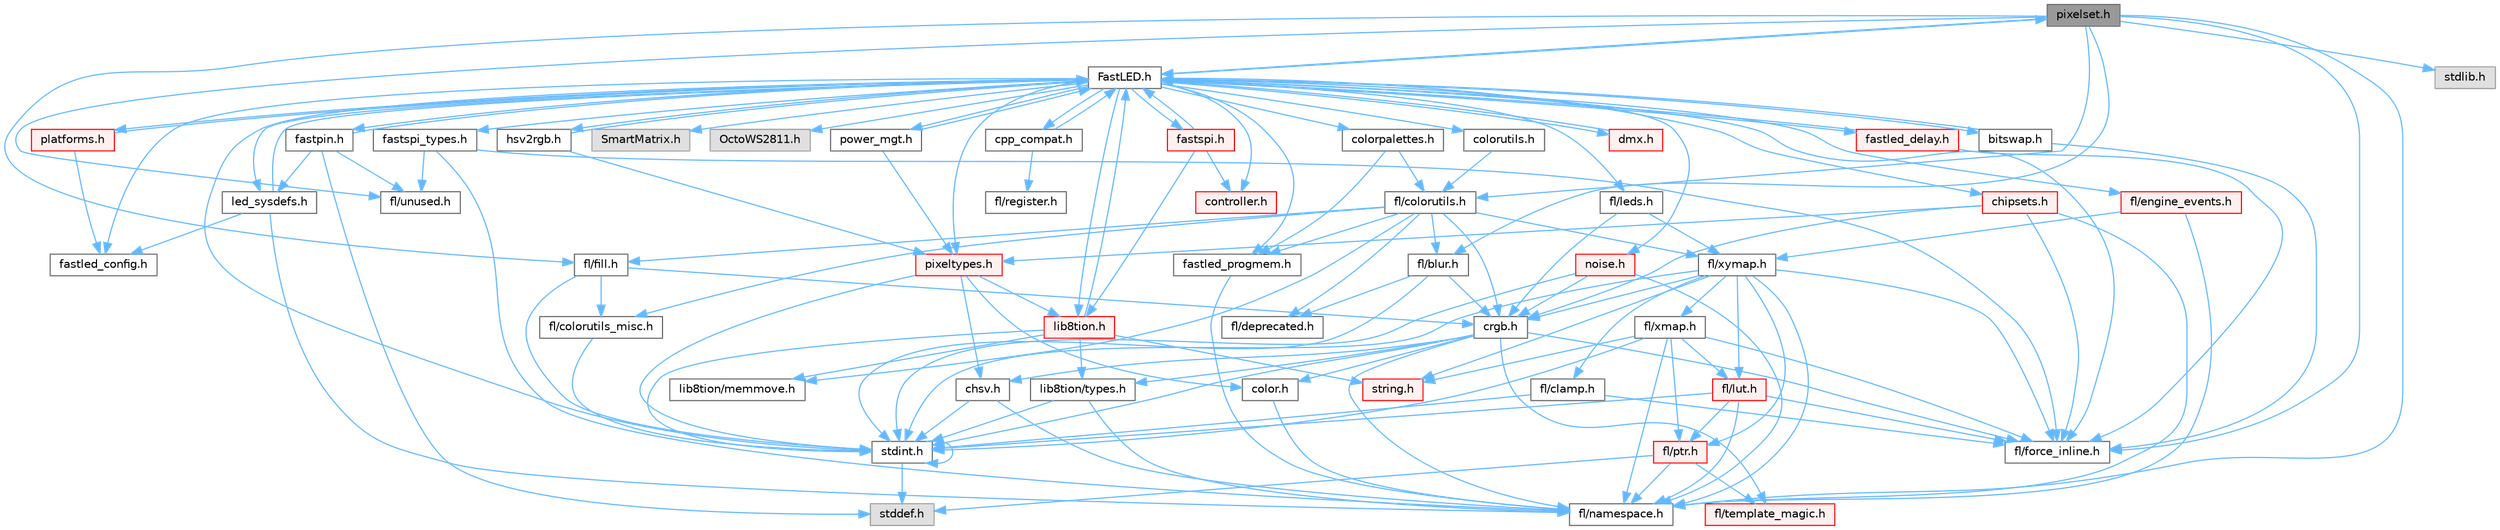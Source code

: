 digraph "pixelset.h"
{
 // INTERACTIVE_SVG=YES
 // LATEX_PDF_SIZE
  bgcolor="transparent";
  edge [fontname=Helvetica,fontsize=10,labelfontname=Helvetica,labelfontsize=10];
  node [fontname=Helvetica,fontsize=10,shape=box,height=0.2,width=0.4];
  Node1 [id="Node000001",label="pixelset.h",height=0.2,width=0.4,color="gray40", fillcolor="grey60", style="filled", fontcolor="black",tooltip="Declares classes for managing logical groups of LEDs."];
  Node1 -> Node2 [id="edge1_Node000001_Node000002",color="steelblue1",style="solid",tooltip=" "];
  Node2 [id="Node000002",label="fl/force_inline.h",height=0.2,width=0.4,color="grey40", fillcolor="white", style="filled",URL="$d4/d64/force__inline_8h.html",tooltip=" "];
  Node1 -> Node3 [id="edge2_Node000001_Node000003",color="steelblue1",style="solid",tooltip=" "];
  Node3 [id="Node000003",label="fl/namespace.h",height=0.2,width=0.4,color="grey40", fillcolor="white", style="filled",URL="$df/d2a/namespace_8h.html",tooltip="Implements the FastLED namespace macros."];
  Node1 -> Node4 [id="edge3_Node000001_Node000004",color="steelblue1",style="solid",tooltip=" "];
  Node4 [id="Node000004",label="fl/unused.h",height=0.2,width=0.4,color="grey40", fillcolor="white", style="filled",URL="$d8/d4b/unused_8h.html",tooltip=" "];
  Node1 -> Node5 [id="edge4_Node000001_Node000005",color="steelblue1",style="solid",tooltip=" "];
  Node5 [id="Node000005",label="fl/colorutils.h",height=0.2,width=0.4,color="grey40", fillcolor="white", style="filled",URL="$d7/df9/fl_2colorutils_8h.html",tooltip="Utility functions for color fill, palettes, blending, and more."];
  Node5 -> Node6 [id="edge5_Node000005_Node000006",color="steelblue1",style="solid",tooltip=" "];
  Node6 [id="Node000006",label="crgb.h",height=0.2,width=0.4,color="grey40", fillcolor="white", style="filled",URL="$db/dd1/crgb_8h.html",tooltip="Defines the red, green, and blue (RGB) pixel struct."];
  Node6 -> Node7 [id="edge6_Node000006_Node000007",color="steelblue1",style="solid",tooltip=" "];
  Node7 [id="Node000007",label="stdint.h",height=0.2,width=0.4,color="grey40", fillcolor="white", style="filled",URL="$df/dd8/stdint_8h.html",tooltip=" "];
  Node7 -> Node8 [id="edge7_Node000007_Node000008",color="steelblue1",style="solid",tooltip=" "];
  Node8 [id="Node000008",label="stddef.h",height=0.2,width=0.4,color="grey60", fillcolor="#E0E0E0", style="filled",tooltip=" "];
  Node7 -> Node7 [id="edge8_Node000007_Node000007",color="steelblue1",style="solid",tooltip=" "];
  Node6 -> Node9 [id="edge9_Node000006_Node000009",color="steelblue1",style="solid",tooltip=" "];
  Node9 [id="Node000009",label="chsv.h",height=0.2,width=0.4,color="grey40", fillcolor="white", style="filled",URL="$d8/dd0/chsv_8h.html",tooltip="Defines the hue, saturation, and value (HSV) pixel struct."];
  Node9 -> Node7 [id="edge10_Node000009_Node000007",color="steelblue1",style="solid",tooltip=" "];
  Node9 -> Node3 [id="edge11_Node000009_Node000003",color="steelblue1",style="solid",tooltip=" "];
  Node6 -> Node3 [id="edge12_Node000006_Node000003",color="steelblue1",style="solid",tooltip=" "];
  Node6 -> Node10 [id="edge13_Node000006_Node000010",color="steelblue1",style="solid",tooltip=" "];
  Node10 [id="Node000010",label="color.h",height=0.2,width=0.4,color="grey40", fillcolor="white", style="filled",URL="$d2/d6b/src_2color_8h.html",tooltip="Contains definitions for color correction and temperature."];
  Node10 -> Node3 [id="edge14_Node000010_Node000003",color="steelblue1",style="solid",tooltip=" "];
  Node6 -> Node11 [id="edge15_Node000006_Node000011",color="steelblue1",style="solid",tooltip=" "];
  Node11 [id="Node000011",label="lib8tion/types.h",height=0.2,width=0.4,color="grey40", fillcolor="white", style="filled",URL="$d9/ddf/lib8tion_2types_8h.html",tooltip="Defines fractional types used for lib8tion functions."];
  Node11 -> Node7 [id="edge16_Node000011_Node000007",color="steelblue1",style="solid",tooltip=" "];
  Node11 -> Node3 [id="edge17_Node000011_Node000003",color="steelblue1",style="solid",tooltip=" "];
  Node6 -> Node2 [id="edge18_Node000006_Node000002",color="steelblue1",style="solid",tooltip=" "];
  Node6 -> Node12 [id="edge19_Node000006_Node000012",color="steelblue1",style="solid",tooltip=" "];
  Node12 [id="Node000012",label="fl/template_magic.h",height=0.2,width=0.4,color="red", fillcolor="#FFF0F0", style="filled",URL="$d8/d0c/template__magic_8h.html",tooltip=" "];
  Node5 -> Node14 [id="edge20_Node000005_Node000014",color="steelblue1",style="solid",tooltip=" "];
  Node14 [id="Node000014",label="fastled_progmem.h",height=0.2,width=0.4,color="grey40", fillcolor="white", style="filled",URL="$df/dab/fastled__progmem_8h.html",tooltip="Wrapper definitions to allow seamless use of PROGMEM in environments that have it."];
  Node14 -> Node3 [id="edge21_Node000014_Node000003",color="steelblue1",style="solid",tooltip=" "];
  Node5 -> Node15 [id="edge22_Node000005_Node000015",color="steelblue1",style="solid",tooltip=" "];
  Node15 [id="Node000015",label="fl/blur.h",height=0.2,width=0.4,color="grey40", fillcolor="white", style="filled",URL="$d4/df5/blur_8h.html",tooltip=" "];
  Node15 -> Node7 [id="edge23_Node000015_Node000007",color="steelblue1",style="solid",tooltip=" "];
  Node15 -> Node6 [id="edge24_Node000015_Node000006",color="steelblue1",style="solid",tooltip=" "];
  Node15 -> Node16 [id="edge25_Node000015_Node000016",color="steelblue1",style="solid",tooltip=" "];
  Node16 [id="Node000016",label="fl/deprecated.h",height=0.2,width=0.4,color="grey40", fillcolor="white", style="filled",URL="$d4/dce/deprecated_8h.html",tooltip=" "];
  Node5 -> Node17 [id="edge26_Node000005_Node000017",color="steelblue1",style="solid",tooltip=" "];
  Node17 [id="Node000017",label="fl/colorutils_misc.h",height=0.2,width=0.4,color="grey40", fillcolor="white", style="filled",URL="$dd/db2/colorutils__misc_8h.html",tooltip=" "];
  Node17 -> Node7 [id="edge27_Node000017_Node000007",color="steelblue1",style="solid",tooltip=" "];
  Node5 -> Node16 [id="edge28_Node000005_Node000016",color="steelblue1",style="solid",tooltip=" "];
  Node5 -> Node18 [id="edge29_Node000005_Node000018",color="steelblue1",style="solid",tooltip=" "];
  Node18 [id="Node000018",label="fl/fill.h",height=0.2,width=0.4,color="grey40", fillcolor="white", style="filled",URL="$d2/d78/fill_8h.html",tooltip=" "];
  Node18 -> Node6 [id="edge30_Node000018_Node000006",color="steelblue1",style="solid",tooltip=" "];
  Node18 -> Node17 [id="edge31_Node000018_Node000017",color="steelblue1",style="solid",tooltip=" "];
  Node18 -> Node7 [id="edge32_Node000018_Node000007",color="steelblue1",style="solid",tooltip=" "];
  Node5 -> Node19 [id="edge33_Node000005_Node000019",color="steelblue1",style="solid",tooltip=" "];
  Node19 [id="Node000019",label="fl/xymap.h",height=0.2,width=0.4,color="grey40", fillcolor="white", style="filled",URL="$da/d61/xymap_8h.html",tooltip=" "];
  Node19 -> Node7 [id="edge34_Node000019_Node000007",color="steelblue1",style="solid",tooltip=" "];
  Node19 -> Node20 [id="edge35_Node000019_Node000020",color="steelblue1",style="solid",tooltip=" "];
  Node20 [id="Node000020",label="string.h",height=0.2,width=0.4,color="red", fillcolor="#FFF0F0", style="filled",URL="$da/d66/string_8h.html",tooltip=" "];
  Node19 -> Node6 [id="edge36_Node000019_Node000006",color="steelblue1",style="solid",tooltip=" "];
  Node19 -> Node24 [id="edge37_Node000019_Node000024",color="steelblue1",style="solid",tooltip=" "];
  Node24 [id="Node000024",label="fl/clamp.h",height=0.2,width=0.4,color="grey40", fillcolor="white", style="filled",URL="$d6/dd3/clamp_8h.html",tooltip=" "];
  Node24 -> Node7 [id="edge38_Node000024_Node000007",color="steelblue1",style="solid",tooltip=" "];
  Node24 -> Node2 [id="edge39_Node000024_Node000002",color="steelblue1",style="solid",tooltip=" "];
  Node19 -> Node2 [id="edge40_Node000019_Node000002",color="steelblue1",style="solid",tooltip=" "];
  Node19 -> Node33 [id="edge41_Node000019_Node000033",color="steelblue1",style="solid",tooltip=" "];
  Node33 [id="Node000033",label="fl/lut.h",height=0.2,width=0.4,color="red", fillcolor="#FFF0F0", style="filled",URL="$db/d54/lut_8h.html",tooltip=" "];
  Node33 -> Node2 [id="edge42_Node000033_Node000002",color="steelblue1",style="solid",tooltip=" "];
  Node33 -> Node27 [id="edge43_Node000033_Node000027",color="steelblue1",style="solid",tooltip=" "];
  Node27 [id="Node000027",label="fl/ptr.h",height=0.2,width=0.4,color="red", fillcolor="#FFF0F0", style="filled",URL="$dd/d98/ptr_8h.html",tooltip=" "];
  Node27 -> Node8 [id="edge44_Node000027_Node000008",color="steelblue1",style="solid",tooltip=" "];
  Node27 -> Node3 [id="edge45_Node000027_Node000003",color="steelblue1",style="solid",tooltip=" "];
  Node27 -> Node12 [id="edge46_Node000027_Node000012",color="steelblue1",style="solid",tooltip=" "];
  Node33 -> Node7 [id="edge47_Node000033_Node000007",color="steelblue1",style="solid",tooltip=" "];
  Node33 -> Node3 [id="edge48_Node000033_Node000003",color="steelblue1",style="solid",tooltip=" "];
  Node19 -> Node3 [id="edge49_Node000019_Node000003",color="steelblue1",style="solid",tooltip=" "];
  Node19 -> Node27 [id="edge50_Node000019_Node000027",color="steelblue1",style="solid",tooltip=" "];
  Node19 -> Node35 [id="edge51_Node000019_Node000035",color="steelblue1",style="solid",tooltip=" "];
  Node35 [id="Node000035",label="fl/xmap.h",height=0.2,width=0.4,color="grey40", fillcolor="white", style="filled",URL="$dd/dcc/xmap_8h.html",tooltip=" "];
  Node35 -> Node7 [id="edge52_Node000035_Node000007",color="steelblue1",style="solid",tooltip=" "];
  Node35 -> Node20 [id="edge53_Node000035_Node000020",color="steelblue1",style="solid",tooltip=" "];
  Node35 -> Node2 [id="edge54_Node000035_Node000002",color="steelblue1",style="solid",tooltip=" "];
  Node35 -> Node33 [id="edge55_Node000035_Node000033",color="steelblue1",style="solid",tooltip=" "];
  Node35 -> Node27 [id="edge56_Node000035_Node000027",color="steelblue1",style="solid",tooltip=" "];
  Node35 -> Node3 [id="edge57_Node000035_Node000003",color="steelblue1",style="solid",tooltip=" "];
  Node5 -> Node36 [id="edge58_Node000005_Node000036",color="steelblue1",style="solid",tooltip=" "];
  Node36 [id="Node000036",label="lib8tion/memmove.h",height=0.2,width=0.4,color="grey40", fillcolor="white", style="filled",URL="$d9/d72/memmove_8h.html",tooltip=" "];
  Node1 -> Node18 [id="edge59_Node000001_Node000018",color="steelblue1",style="solid",tooltip=" "];
  Node1 -> Node15 [id="edge60_Node000001_Node000015",color="steelblue1",style="solid",tooltip=" "];
  Node1 -> Node37 [id="edge61_Node000001_Node000037",color="steelblue1",style="solid",tooltip=" "];
  Node37 [id="Node000037",label="FastLED.h",height=0.2,width=0.4,color="grey40", fillcolor="white", style="filled",URL="$db/d97/_fast_l_e_d_8h.html",tooltip="central include file for FastLED, defines the CFastLED class/object"];
  Node37 -> Node7 [id="edge62_Node000037_Node000007",color="steelblue1",style="solid",tooltip=" "];
  Node37 -> Node38 [id="edge63_Node000037_Node000038",color="steelblue1",style="solid",tooltip=" "];
  Node38 [id="Node000038",label="SmartMatrix.h",height=0.2,width=0.4,color="grey60", fillcolor="#E0E0E0", style="filled",tooltip=" "];
  Node37 -> Node39 [id="edge64_Node000037_Node000039",color="steelblue1",style="solid",tooltip=" "];
  Node39 [id="Node000039",label="OctoWS2811.h",height=0.2,width=0.4,color="grey60", fillcolor="#E0E0E0", style="filled",tooltip=" "];
  Node37 -> Node2 [id="edge65_Node000037_Node000002",color="steelblue1",style="solid",tooltip=" "];
  Node37 -> Node40 [id="edge66_Node000037_Node000040",color="steelblue1",style="solid",tooltip=" "];
  Node40 [id="Node000040",label="cpp_compat.h",height=0.2,width=0.4,color="grey40", fillcolor="white", style="filled",URL="$d9/d13/cpp__compat_8h.html",tooltip="Compatibility functions based on C++ version."];
  Node40 -> Node37 [id="edge67_Node000040_Node000037",color="steelblue1",style="solid",tooltip=" "];
  Node40 -> Node41 [id="edge68_Node000040_Node000041",color="steelblue1",style="solid",tooltip=" "];
  Node41 [id="Node000041",label="fl/register.h",height=0.2,width=0.4,color="grey40", fillcolor="white", style="filled",URL="$df/d80/register_8h.html",tooltip=" "];
  Node37 -> Node42 [id="edge69_Node000037_Node000042",color="steelblue1",style="solid",tooltip=" "];
  Node42 [id="Node000042",label="fastled_config.h",height=0.2,width=0.4,color="grey40", fillcolor="white", style="filled",URL="$d5/d11/fastled__config_8h.html",tooltip="Contains definitions that can be used to configure FastLED at compile time."];
  Node37 -> Node43 [id="edge70_Node000037_Node000043",color="steelblue1",style="solid",tooltip=" "];
  Node43 [id="Node000043",label="led_sysdefs.h",height=0.2,width=0.4,color="grey40", fillcolor="white", style="filled",URL="$d9/d3e/led__sysdefs_8h.html",tooltip="Determines which platform system definitions to include."];
  Node43 -> Node37 [id="edge71_Node000043_Node000037",color="steelblue1",style="solid",tooltip=" "];
  Node43 -> Node42 [id="edge72_Node000043_Node000042",color="steelblue1",style="solid",tooltip=" "];
  Node43 -> Node3 [id="edge73_Node000043_Node000003",color="steelblue1",style="solid",tooltip=" "];
  Node37 -> Node44 [id="edge74_Node000037_Node000044",color="steelblue1",style="solid",tooltip=" "];
  Node44 [id="Node000044",label="fastled_delay.h",height=0.2,width=0.4,color="red", fillcolor="#FFF0F0", style="filled",URL="$d0/da8/fastled__delay_8h.html",tooltip="Utility functions and classes for managing delay cycles."];
  Node44 -> Node37 [id="edge75_Node000044_Node000037",color="steelblue1",style="solid",tooltip=" "];
  Node44 -> Node2 [id="edge76_Node000044_Node000002",color="steelblue1",style="solid",tooltip=" "];
  Node37 -> Node46 [id="edge77_Node000037_Node000046",color="steelblue1",style="solid",tooltip=" "];
  Node46 [id="Node000046",label="bitswap.h",height=0.2,width=0.4,color="grey40", fillcolor="white", style="filled",URL="$de/ded/bitswap_8h.html",tooltip="Functions for doing a rotation of bits/bytes used by parallel output."];
  Node46 -> Node37 [id="edge78_Node000046_Node000037",color="steelblue1",style="solid",tooltip=" "];
  Node46 -> Node2 [id="edge79_Node000046_Node000002",color="steelblue1",style="solid",tooltip=" "];
  Node37 -> Node47 [id="edge80_Node000037_Node000047",color="steelblue1",style="solid",tooltip=" "];
  Node47 [id="Node000047",label="controller.h",height=0.2,width=0.4,color="red", fillcolor="#FFF0F0", style="filled",URL="$d2/dd9/controller_8h.html",tooltip="deprecated: base definitions used by led controllers for writing out led data"];
  Node37 -> Node74 [id="edge81_Node000037_Node000074",color="steelblue1",style="solid",tooltip=" "];
  Node74 [id="Node000074",label="fastpin.h",height=0.2,width=0.4,color="grey40", fillcolor="white", style="filled",URL="$db/d65/fastpin_8h.html",tooltip="Class base definitions for defining fast pin access."];
  Node74 -> Node37 [id="edge82_Node000074_Node000037",color="steelblue1",style="solid",tooltip=" "];
  Node74 -> Node43 [id="edge83_Node000074_Node000043",color="steelblue1",style="solid",tooltip=" "];
  Node74 -> Node8 [id="edge84_Node000074_Node000008",color="steelblue1",style="solid",tooltip=" "];
  Node74 -> Node4 [id="edge85_Node000074_Node000004",color="steelblue1",style="solid",tooltip=" "];
  Node37 -> Node75 [id="edge86_Node000037_Node000075",color="steelblue1",style="solid",tooltip=" "];
  Node75 [id="Node000075",label="fastspi_types.h",height=0.2,width=0.4,color="grey40", fillcolor="white", style="filled",URL="$d2/ddb/fastspi__types_8h.html",tooltip="Data types and constants used by SPI interfaces."];
  Node75 -> Node2 [id="edge87_Node000075_Node000002",color="steelblue1",style="solid",tooltip=" "];
  Node75 -> Node3 [id="edge88_Node000075_Node000003",color="steelblue1",style="solid",tooltip=" "];
  Node75 -> Node4 [id="edge89_Node000075_Node000004",color="steelblue1",style="solid",tooltip=" "];
  Node37 -> Node76 [id="edge90_Node000037_Node000076",color="steelblue1",style="solid",tooltip=" "];
  Node76 [id="Node000076",label="dmx.h",height=0.2,width=0.4,color="red", fillcolor="#FFF0F0", style="filled",URL="$d3/de1/dmx_8h.html",tooltip="Defines the DMX512-based LED controllers."];
  Node76 -> Node37 [id="edge91_Node000076_Node000037",color="steelblue1",style="solid",tooltip=" "];
  Node37 -> Node79 [id="edge92_Node000037_Node000079",color="steelblue1",style="solid",tooltip=" "];
  Node79 [id="Node000079",label="platforms.h",height=0.2,width=0.4,color="red", fillcolor="#FFF0F0", style="filled",URL="$da/dc9/platforms_8h.html",tooltip="Determines which platforms headers to include."];
  Node79 -> Node37 [id="edge93_Node000079_Node000037",color="steelblue1",style="solid",tooltip=" "];
  Node79 -> Node42 [id="edge94_Node000079_Node000042",color="steelblue1",style="solid",tooltip=" "];
  Node37 -> Node14 [id="edge95_Node000037_Node000014",color="steelblue1",style="solid",tooltip=" "];
  Node37 -> Node50 [id="edge96_Node000037_Node000050",color="steelblue1",style="solid",tooltip=" "];
  Node50 [id="Node000050",label="lib8tion.h",height=0.2,width=0.4,color="red", fillcolor="#FFF0F0", style="filled",URL="$df/da5/lib8tion_8h.html",tooltip="Fast, efficient 8-bit math functions specifically designed for high-performance LED programming."];
  Node50 -> Node37 [id="edge97_Node000050_Node000037",color="steelblue1",style="solid",tooltip=" "];
  Node50 -> Node11 [id="edge98_Node000050_Node000011",color="steelblue1",style="solid",tooltip=" "];
  Node50 -> Node7 [id="edge99_Node000050_Node000007",color="steelblue1",style="solid",tooltip=" "];
  Node50 -> Node36 [id="edge100_Node000050_Node000036",color="steelblue1",style="solid",tooltip=" "];
  Node50 -> Node20 [id="edge101_Node000050_Node000020",color="steelblue1",style="solid",tooltip=" "];
  Node37 -> Node49 [id="edge102_Node000037_Node000049",color="steelblue1",style="solid",tooltip=" "];
  Node49 [id="Node000049",label="pixeltypes.h",height=0.2,width=0.4,color="red", fillcolor="#FFF0F0", style="filled",URL="$d2/dba/pixeltypes_8h.html",tooltip="Includes defintions for RGB and HSV pixels."];
  Node49 -> Node7 [id="edge103_Node000049_Node000007",color="steelblue1",style="solid",tooltip=" "];
  Node49 -> Node50 [id="edge104_Node000049_Node000050",color="steelblue1",style="solid",tooltip=" "];
  Node49 -> Node10 [id="edge105_Node000049_Node000010",color="steelblue1",style="solid",tooltip=" "];
  Node49 -> Node9 [id="edge106_Node000049_Node000009",color="steelblue1",style="solid",tooltip=" "];
  Node37 -> Node81 [id="edge107_Node000037_Node000081",color="steelblue1",style="solid",tooltip=" "];
  Node81 [id="Node000081",label="hsv2rgb.h",height=0.2,width=0.4,color="grey40", fillcolor="white", style="filled",URL="$de/d9a/hsv2rgb_8h.html",tooltip="Functions to convert from the HSV colorspace to the RGB colorspace."];
  Node81 -> Node37 [id="edge108_Node000081_Node000037",color="steelblue1",style="solid",tooltip=" "];
  Node81 -> Node49 [id="edge109_Node000081_Node000049",color="steelblue1",style="solid",tooltip=" "];
  Node37 -> Node82 [id="edge110_Node000037_Node000082",color="steelblue1",style="solid",tooltip=" "];
  Node82 [id="Node000082",label="colorutils.h",height=0.2,width=0.4,color="grey40", fillcolor="white", style="filled",URL="$d1/dfb/colorutils_8h.html",tooltip=" "];
  Node82 -> Node5 [id="edge111_Node000082_Node000005",color="steelblue1",style="solid",tooltip=" "];
  Node37 -> Node1 [id="edge112_Node000037_Node000001",color="steelblue1",style="solid",tooltip=" "];
  Node37 -> Node83 [id="edge113_Node000037_Node000083",color="steelblue1",style="solid",tooltip=" "];
  Node83 [id="Node000083",label="colorpalettes.h",height=0.2,width=0.4,color="grey40", fillcolor="white", style="filled",URL="$dc/dcc/colorpalettes_8h.html",tooltip="Declarations for the predefined color palettes supplied by FastLED."];
  Node83 -> Node5 [id="edge114_Node000083_Node000005",color="steelblue1",style="solid",tooltip=" "];
  Node83 -> Node14 [id="edge115_Node000083_Node000014",color="steelblue1",style="solid",tooltip=" "];
  Node37 -> Node84 [id="edge116_Node000037_Node000084",color="steelblue1",style="solid",tooltip=" "];
  Node84 [id="Node000084",label="noise.h",height=0.2,width=0.4,color="red", fillcolor="#FFF0F0", style="filled",URL="$d1/d31/noise_8h.html",tooltip="Functions to generate and fill arrays with noise."];
  Node84 -> Node7 [id="edge117_Node000084_Node000007",color="steelblue1",style="solid",tooltip=" "];
  Node84 -> Node6 [id="edge118_Node000084_Node000006",color="steelblue1",style="solid",tooltip=" "];
  Node84 -> Node3 [id="edge119_Node000084_Node000003",color="steelblue1",style="solid",tooltip=" "];
  Node37 -> Node85 [id="edge120_Node000037_Node000085",color="steelblue1",style="solid",tooltip=" "];
  Node85 [id="Node000085",label="power_mgt.h",height=0.2,width=0.4,color="grey40", fillcolor="white", style="filled",URL="$dc/d5b/power__mgt_8h.html",tooltip="Functions to limit the power used by FastLED."];
  Node85 -> Node37 [id="edge121_Node000085_Node000037",color="steelblue1",style="solid",tooltip=" "];
  Node85 -> Node49 [id="edge122_Node000085_Node000049",color="steelblue1",style="solid",tooltip=" "];
  Node37 -> Node86 [id="edge123_Node000037_Node000086",color="steelblue1",style="solid",tooltip=" "];
  Node86 [id="Node000086",label="fastspi.h",height=0.2,width=0.4,color="red", fillcolor="#FFF0F0", style="filled",URL="$d6/ddc/fastspi_8h.html",tooltip="Serial peripheral interface (SPI) definitions per platform."];
  Node86 -> Node37 [id="edge124_Node000086_Node000037",color="steelblue1",style="solid",tooltip=" "];
  Node86 -> Node47 [id="edge125_Node000086_Node000047",color="steelblue1",style="solid",tooltip=" "];
  Node86 -> Node50 [id="edge126_Node000086_Node000050",color="steelblue1",style="solid",tooltip=" "];
  Node37 -> Node88 [id="edge127_Node000037_Node000088",color="steelblue1",style="solid",tooltip=" "];
  Node88 [id="Node000088",label="chipsets.h",height=0.2,width=0.4,color="red", fillcolor="#FFF0F0", style="filled",URL="$db/d66/chipsets_8h.html",tooltip="Contains the bulk of the definitions for the various LED chipsets supported."];
  Node88 -> Node49 [id="edge128_Node000088_Node000049",color="steelblue1",style="solid",tooltip=" "];
  Node88 -> Node2 [id="edge129_Node000088_Node000002",color="steelblue1",style="solid",tooltip=" "];
  Node88 -> Node6 [id="edge130_Node000088_Node000006",color="steelblue1",style="solid",tooltip=" "];
  Node88 -> Node3 [id="edge131_Node000088_Node000003",color="steelblue1",style="solid",tooltip=" "];
  Node37 -> Node66 [id="edge132_Node000037_Node000066",color="steelblue1",style="solid",tooltip=" "];
  Node66 [id="Node000066",label="fl/engine_events.h",height=0.2,width=0.4,color="red", fillcolor="#FFF0F0", style="filled",URL="$db/dc0/engine__events_8h.html",tooltip=" "];
  Node66 -> Node3 [id="edge133_Node000066_Node000003",color="steelblue1",style="solid",tooltip=" "];
  Node66 -> Node19 [id="edge134_Node000066_Node000019",color="steelblue1",style="solid",tooltip=" "];
  Node37 -> Node89 [id="edge135_Node000037_Node000089",color="steelblue1",style="solid",tooltip=" "];
  Node89 [id="Node000089",label="fl/leds.h",height=0.2,width=0.4,color="grey40", fillcolor="white", style="filled",URL="$da/d78/leds_8h.html",tooltip=" "];
  Node89 -> Node6 [id="edge136_Node000089_Node000006",color="steelblue1",style="solid",tooltip=" "];
  Node89 -> Node19 [id="edge137_Node000089_Node000019",color="steelblue1",style="solid",tooltip=" "];
  Node1 -> Node90 [id="edge138_Node000001_Node000090",color="steelblue1",style="solid",tooltip=" "];
  Node90 [id="Node000090",label="stdlib.h",height=0.2,width=0.4,color="grey60", fillcolor="#E0E0E0", style="filled",tooltip=" "];
}
